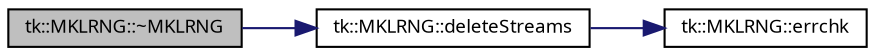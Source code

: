 digraph "tk::MKLRNG::~MKLRNG"
{
 // INTERACTIVE_SVG=YES
  bgcolor="transparent";
  edge [fontname="sans-serif",fontsize="9",labelfontname="sans-serif",labelfontsize="9"];
  node [fontname="sans-serif",fontsize="9",shape=record];
  rankdir="LR";
  Node1 [label="tk::MKLRNG::~MKLRNG",height=0.2,width=0.4,color="black", fillcolor="grey75", style="filled", fontcolor="black"];
  Node1 -> Node2 [color="midnightblue",fontsize="9",style="solid",fontname="sans-serif"];
  Node2 [label="tk::MKLRNG::deleteStreams",height=0.2,width=0.4,color="black",URL="$classtk_1_1_m_k_l_r_n_g.html#a950caed144e05ec1457ec356252d71b1",tooltip="Delete all thread streams. "];
  Node2 -> Node3 [color="midnightblue",fontsize="9",style="solid",fontname="sans-serif"];
  Node3 [label="tk::MKLRNG::errchk",height=0.2,width=0.4,color="black",URL="$classtk_1_1_m_k_l_r_n_g.html#ab42d35668896a75fe69225406b972369"];
}

